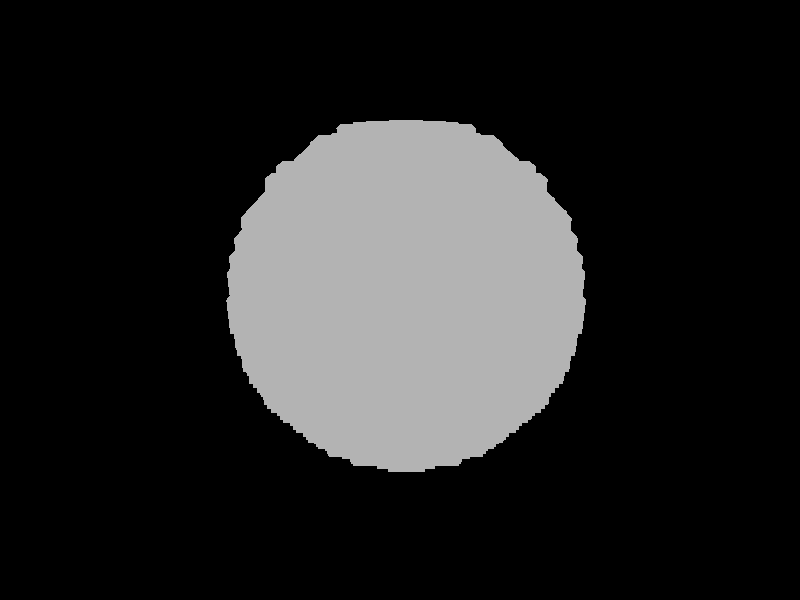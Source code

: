 camera{
    location <0,20,-50>
    look_at <0,0,0>
}

light_source{
    <50,50,-50>
    rgb 1
}

#declare R1 = seed(0);

#declare r=15;

#declare star = 
union{
#declare i=-r;
#while (i<=r)
    #declare j = -r;
    #while (j<=r)        
        #declare k = -r;
        #while (k<=r)
            #if (i*i+j*j+k*k<r*r)
                box{
                    <0,0,0>, 1
                    translate <i,j,k>
                    //pigment{rgb <rand(R1),rand(R1),rand(R1)>}
                }    
            #end    
            #declare k = k+1;
        #end
        #declare j = j+1;
    #end    
    #declare i = i+1;
#end
}

object{
    star
    pigment{rgb 0.7}
    rotate clock*y*360
}    